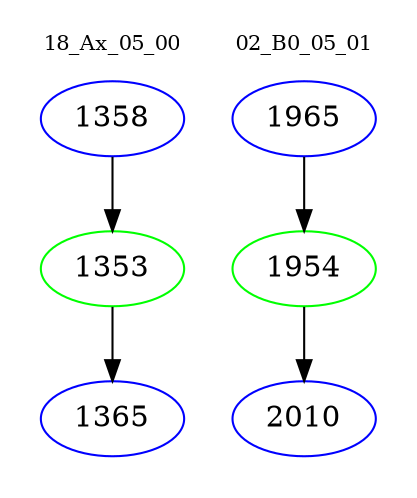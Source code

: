 digraph{
subgraph cluster_0 {
color = white
label = "18_Ax_05_00";
fontsize=10;
T0_1358 [label="1358", color="blue"]
T0_1358 -> T0_1353 [color="black"]
T0_1353 [label="1353", color="green"]
T0_1353 -> T0_1365 [color="black"]
T0_1365 [label="1365", color="blue"]
}
subgraph cluster_1 {
color = white
label = "02_B0_05_01";
fontsize=10;
T1_1965 [label="1965", color="blue"]
T1_1965 -> T1_1954 [color="black"]
T1_1954 [label="1954", color="green"]
T1_1954 -> T1_2010 [color="black"]
T1_2010 [label="2010", color="blue"]
}
}
